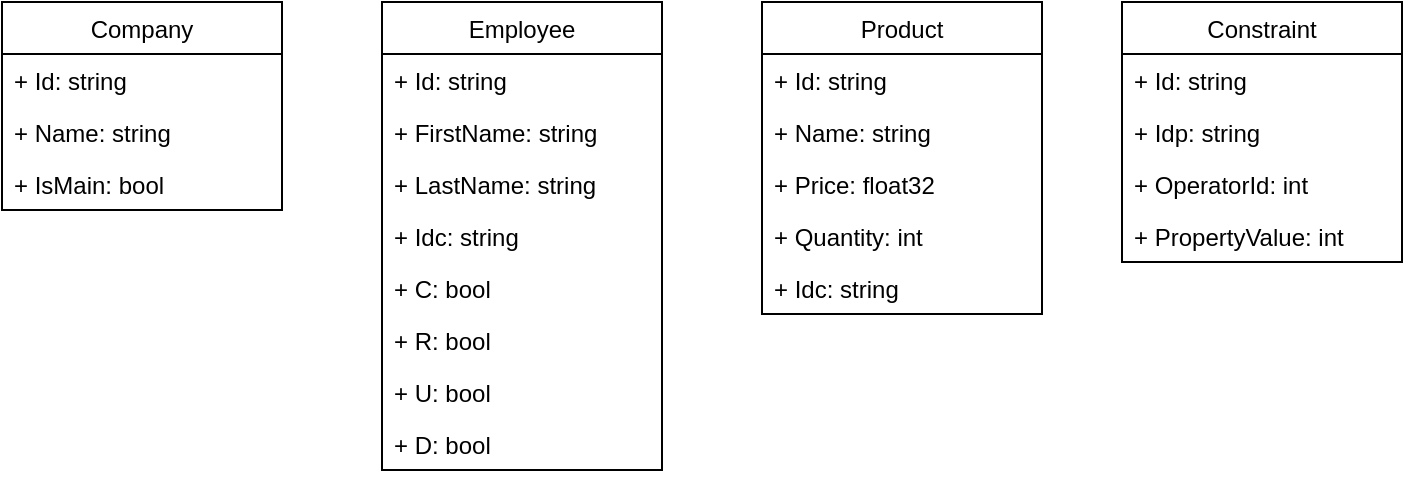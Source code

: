 <mxfile version="13.7.5" type="google"><diagram name="Page-1" id="9f46799a-70d6-7492-0946-bef42562c5a5"><mxGraphModel dx="1422" dy="713" grid="1" gridSize="10" guides="1" tooltips="1" connect="1" arrows="1" fold="1" page="1" pageScale="1" pageWidth="1100" pageHeight="850" background="#ffffff" math="0" shadow="0"><root><mxCell id="0"/><mxCell id="1" parent="0"/><mxCell id="56k_9VxuWfKboOAPNR8J-10" value="Company" style="swimlane;fontStyle=0;childLayout=stackLayout;horizontal=1;startSize=26;fillColor=none;horizontalStack=0;resizeParent=1;resizeParentMax=0;resizeLast=0;collapsible=1;marginBottom=0;" parent="1" vertex="1"><mxGeometry x="40" y="70" width="140" height="104" as="geometry"/></mxCell><mxCell id="56k_9VxuWfKboOAPNR8J-11" value="+ Id: string" style="text;strokeColor=none;fillColor=none;align=left;verticalAlign=top;spacingLeft=4;spacingRight=4;overflow=hidden;rotatable=0;points=[[0,0.5],[1,0.5]];portConstraint=eastwest;" parent="56k_9VxuWfKboOAPNR8J-10" vertex="1"><mxGeometry y="26" width="140" height="26" as="geometry"/></mxCell><mxCell id="56k_9VxuWfKboOAPNR8J-12" value="+ Name: string" style="text;strokeColor=none;fillColor=none;align=left;verticalAlign=top;spacingLeft=4;spacingRight=4;overflow=hidden;rotatable=0;points=[[0,0.5],[1,0.5]];portConstraint=eastwest;" parent="56k_9VxuWfKboOAPNR8J-10" vertex="1"><mxGeometry y="52" width="140" height="26" as="geometry"/></mxCell><mxCell id="56k_9VxuWfKboOAPNR8J-13" value="+ IsMain: bool" style="text;strokeColor=none;fillColor=none;align=left;verticalAlign=top;spacingLeft=4;spacingRight=4;overflow=hidden;rotatable=0;points=[[0,0.5],[1,0.5]];portConstraint=eastwest;" parent="56k_9VxuWfKboOAPNR8J-10" vertex="1"><mxGeometry y="78" width="140" height="26" as="geometry"/></mxCell><mxCell id="56k_9VxuWfKboOAPNR8J-6" value="Employee" style="swimlane;fontStyle=0;childLayout=stackLayout;horizontal=1;startSize=26;fillColor=none;horizontalStack=0;resizeParent=1;resizeParentMax=0;resizeLast=0;collapsible=1;marginBottom=0;" parent="1" vertex="1"><mxGeometry x="230" y="70" width="140" height="234" as="geometry"/></mxCell><mxCell id="56k_9VxuWfKboOAPNR8J-7" value="+ Id: string" style="text;strokeColor=none;fillColor=none;align=left;verticalAlign=top;spacingLeft=4;spacingRight=4;overflow=hidden;rotatable=0;points=[[0,0.5],[1,0.5]];portConstraint=eastwest;" parent="56k_9VxuWfKboOAPNR8J-6" vertex="1"><mxGeometry y="26" width="140" height="26" as="geometry"/></mxCell><mxCell id="56k_9VxuWfKboOAPNR8J-8" value="+ FirstName: string" style="text;strokeColor=none;fillColor=none;align=left;verticalAlign=top;spacingLeft=4;spacingRight=4;overflow=hidden;rotatable=0;points=[[0,0.5],[1,0.5]];portConstraint=eastwest;" parent="56k_9VxuWfKboOAPNR8J-6" vertex="1"><mxGeometry y="52" width="140" height="26" as="geometry"/></mxCell><mxCell id="56k_9VxuWfKboOAPNR8J-9" value="+ LastName: string" style="text;strokeColor=none;fillColor=none;align=left;verticalAlign=top;spacingLeft=4;spacingRight=4;overflow=hidden;rotatable=0;points=[[0,0.5],[1,0.5]];portConstraint=eastwest;" parent="56k_9VxuWfKboOAPNR8J-6" vertex="1"><mxGeometry y="78" width="140" height="26" as="geometry"/></mxCell><mxCell id="56k_9VxuWfKboOAPNR8J-14" value="+ Idc: string" style="text;strokeColor=none;fillColor=none;align=left;verticalAlign=top;spacingLeft=4;spacingRight=4;overflow=hidden;rotatable=0;points=[[0,0.5],[1,0.5]];portConstraint=eastwest;" parent="56k_9VxuWfKboOAPNR8J-6" vertex="1"><mxGeometry y="104" width="140" height="26" as="geometry"/></mxCell><mxCell id="56k_9VxuWfKboOAPNR8J-15" value="+ C: bool" style="text;strokeColor=none;fillColor=none;align=left;verticalAlign=top;spacingLeft=4;spacingRight=4;overflow=hidden;rotatable=0;points=[[0,0.5],[1,0.5]];portConstraint=eastwest;" parent="56k_9VxuWfKboOAPNR8J-6" vertex="1"><mxGeometry y="130" width="140" height="26" as="geometry"/></mxCell><mxCell id="56k_9VxuWfKboOAPNR8J-16" value="+ R: bool" style="text;strokeColor=none;fillColor=none;align=left;verticalAlign=top;spacingLeft=4;spacingRight=4;overflow=hidden;rotatable=0;points=[[0,0.5],[1,0.5]];portConstraint=eastwest;" parent="56k_9VxuWfKboOAPNR8J-6" vertex="1"><mxGeometry y="156" width="140" height="26" as="geometry"/></mxCell><mxCell id="56k_9VxuWfKboOAPNR8J-17" value="+ U: bool" style="text;strokeColor=none;fillColor=none;align=left;verticalAlign=top;spacingLeft=4;spacingRight=4;overflow=hidden;rotatable=0;points=[[0,0.5],[1,0.5]];portConstraint=eastwest;" parent="56k_9VxuWfKboOAPNR8J-6" vertex="1"><mxGeometry y="182" width="140" height="26" as="geometry"/></mxCell><mxCell id="56k_9VxuWfKboOAPNR8J-18" value="+ D: bool" style="text;strokeColor=none;fillColor=none;align=left;verticalAlign=top;spacingLeft=4;spacingRight=4;overflow=hidden;rotatable=0;points=[[0,0.5],[1,0.5]];portConstraint=eastwest;" parent="56k_9VxuWfKboOAPNR8J-6" vertex="1"><mxGeometry y="208" width="140" height="26" as="geometry"/></mxCell><mxCell id="56k_9VxuWfKboOAPNR8J-19" value="Product" style="swimlane;fontStyle=0;childLayout=stackLayout;horizontal=1;startSize=26;fillColor=none;horizontalStack=0;resizeParent=1;resizeParentMax=0;resizeLast=0;collapsible=1;marginBottom=0;" parent="1" vertex="1"><mxGeometry x="420" y="70" width="140" height="156" as="geometry"/></mxCell><mxCell id="56k_9VxuWfKboOAPNR8J-20" value="+ Id: string" style="text;strokeColor=none;fillColor=none;align=left;verticalAlign=top;spacingLeft=4;spacingRight=4;overflow=hidden;rotatable=0;points=[[0,0.5],[1,0.5]];portConstraint=eastwest;" parent="56k_9VxuWfKboOAPNR8J-19" vertex="1"><mxGeometry y="26" width="140" height="26" as="geometry"/></mxCell><mxCell id="56k_9VxuWfKboOAPNR8J-21" value="+ Name: string" style="text;strokeColor=none;fillColor=none;align=left;verticalAlign=top;spacingLeft=4;spacingRight=4;overflow=hidden;rotatable=0;points=[[0,0.5],[1,0.5]];portConstraint=eastwest;" parent="56k_9VxuWfKboOAPNR8J-19" vertex="1"><mxGeometry y="52" width="140" height="26" as="geometry"/></mxCell><mxCell id="56k_9VxuWfKboOAPNR8J-22" value="+ Price: float32" style="text;strokeColor=none;fillColor=none;align=left;verticalAlign=top;spacingLeft=4;spacingRight=4;overflow=hidden;rotatable=0;points=[[0,0.5],[1,0.5]];portConstraint=eastwest;" parent="56k_9VxuWfKboOAPNR8J-19" vertex="1"><mxGeometry y="78" width="140" height="26" as="geometry"/></mxCell><mxCell id="56k_9VxuWfKboOAPNR8J-23" value="+ Quantity: int" style="text;strokeColor=none;fillColor=none;align=left;verticalAlign=top;spacingLeft=4;spacingRight=4;overflow=hidden;rotatable=0;points=[[0,0.5],[1,0.5]];portConstraint=eastwest;" parent="56k_9VxuWfKboOAPNR8J-19" vertex="1"><mxGeometry y="104" width="140" height="26" as="geometry"/></mxCell><mxCell id="56k_9VxuWfKboOAPNR8J-24" value="+ Idc: string" style="text;strokeColor=none;fillColor=none;align=left;verticalAlign=top;spacingLeft=4;spacingRight=4;overflow=hidden;rotatable=0;points=[[0,0.5],[1,0.5]];portConstraint=eastwest;" parent="56k_9VxuWfKboOAPNR8J-19" vertex="1"><mxGeometry y="130" width="140" height="26" as="geometry"/></mxCell><mxCell id="56k_9VxuWfKboOAPNR8J-25" value="Constraint" style="swimlane;fontStyle=0;childLayout=stackLayout;horizontal=1;startSize=26;fillColor=none;horizontalStack=0;resizeParent=1;resizeParentMax=0;resizeLast=0;collapsible=1;marginBottom=0;" parent="1" vertex="1"><mxGeometry x="600" y="70" width="140" height="130" as="geometry"/></mxCell><mxCell id="56k_9VxuWfKboOAPNR8J-26" value="+ Id: string" style="text;strokeColor=none;fillColor=none;align=left;verticalAlign=top;spacingLeft=4;spacingRight=4;overflow=hidden;rotatable=0;points=[[0,0.5],[1,0.5]];portConstraint=eastwest;" parent="56k_9VxuWfKboOAPNR8J-25" vertex="1"><mxGeometry y="26" width="140" height="26" as="geometry"/></mxCell><mxCell id="56k_9VxuWfKboOAPNR8J-27" value="+ Idp: string" style="text;strokeColor=none;fillColor=none;align=left;verticalAlign=top;spacingLeft=4;spacingRight=4;overflow=hidden;rotatable=0;points=[[0,0.5],[1,0.5]];portConstraint=eastwest;" parent="56k_9VxuWfKboOAPNR8J-25" vertex="1"><mxGeometry y="52" width="140" height="26" as="geometry"/></mxCell><mxCell id="56k_9VxuWfKboOAPNR8J-28" value="+ OperatorId: int" style="text;strokeColor=none;fillColor=none;align=left;verticalAlign=top;spacingLeft=4;spacingRight=4;overflow=hidden;rotatable=0;points=[[0,0.5],[1,0.5]];portConstraint=eastwest;" parent="56k_9VxuWfKboOAPNR8J-25" vertex="1"><mxGeometry y="78" width="140" height="26" as="geometry"/></mxCell><mxCell id="56k_9VxuWfKboOAPNR8J-29" value="+ PropertyValue: int" style="text;strokeColor=none;fillColor=none;align=left;verticalAlign=top;spacingLeft=4;spacingRight=4;overflow=hidden;rotatable=0;points=[[0,0.5],[1,0.5]];portConstraint=eastwest;" parent="56k_9VxuWfKboOAPNR8J-25" vertex="1"><mxGeometry y="104" width="140" height="26" as="geometry"/></mxCell></root></mxGraphModel></diagram></mxfile>